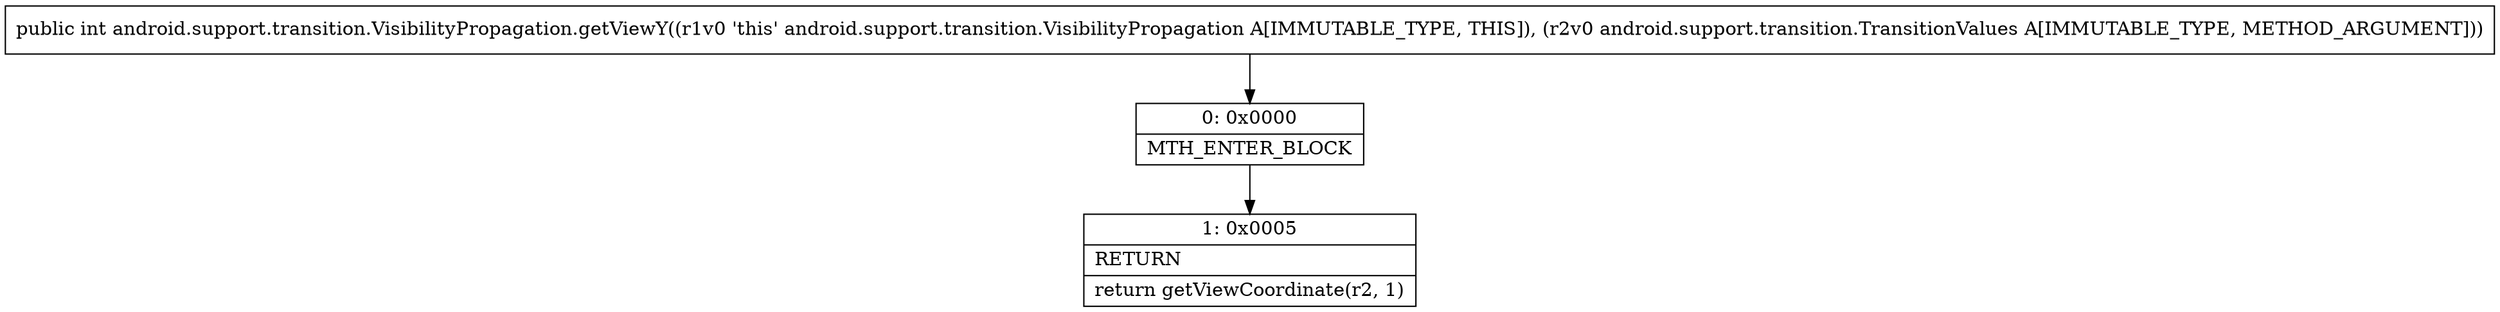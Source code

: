digraph "CFG forandroid.support.transition.VisibilityPropagation.getViewY(Landroid\/support\/transition\/TransitionValues;)I" {
Node_0 [shape=record,label="{0\:\ 0x0000|MTH_ENTER_BLOCK\l}"];
Node_1 [shape=record,label="{1\:\ 0x0005|RETURN\l|return getViewCoordinate(r2, 1)\l}"];
MethodNode[shape=record,label="{public int android.support.transition.VisibilityPropagation.getViewY((r1v0 'this' android.support.transition.VisibilityPropagation A[IMMUTABLE_TYPE, THIS]), (r2v0 android.support.transition.TransitionValues A[IMMUTABLE_TYPE, METHOD_ARGUMENT])) }"];
MethodNode -> Node_0;
Node_0 -> Node_1;
}

